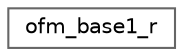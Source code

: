 digraph "Graphical Class Hierarchy"
{
 // LATEX_PDF_SIZE
  bgcolor="transparent";
  edge [fontname=Helvetica,fontsize=10,labelfontname=Helvetica,labelfontsize=10];
  node [fontname=Helvetica,fontsize=10,shape=box,height=0.2,width=0.4];
  rankdir="LR";
  Node0 [id="Node000000",label="ofm_base1_r",height=0.2,width=0.4,color="grey40", fillcolor="white", style="filled",URL="$structofm__base1__r.html",tooltip=" "];
}
